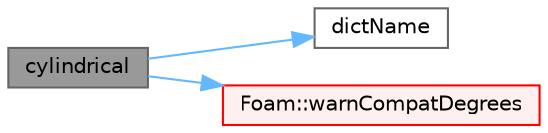 digraph "cylindrical"
{
 // LATEX_PDF_SIZE
  bgcolor="transparent";
  edge [fontname=Helvetica,fontsize=10,labelfontname=Helvetica,labelfontsize=10];
  node [fontname=Helvetica,fontsize=10,shape=box,height=0.2,width=0.4];
  rankdir="LR";
  Node1 [id="Node000001",label="cylindrical",height=0.2,width=0.4,color="gray40", fillcolor="grey60", style="filled", fontcolor="black",tooltip=" "];
  Node1 -> Node2 [id="edge1_Node000001_Node000002",color="steelblue1",style="solid",tooltip=" "];
  Node2 [id="Node000002",label="dictName",height=0.2,width=0.4,color="grey40", fillcolor="white", style="filled",URL="$findMeshDefinitionDict_8H.html#a144e7ab64222eb37a1c0551d9b2166f5",tooltip=" "];
  Node1 -> Node3 [id="edge2_Node000001_Node000003",color="steelblue1",style="solid",tooltip=" "];
  Node3 [id="Node000003",label="Foam::warnCompatDegrees",height=0.2,width=0.4,color="red", fillcolor="#FFF0F0", style="filled",URL="$namespaceFoam.html#a55f6f7bce2261ef65cbcd33efb1aff4c",tooltip=" "];
}
